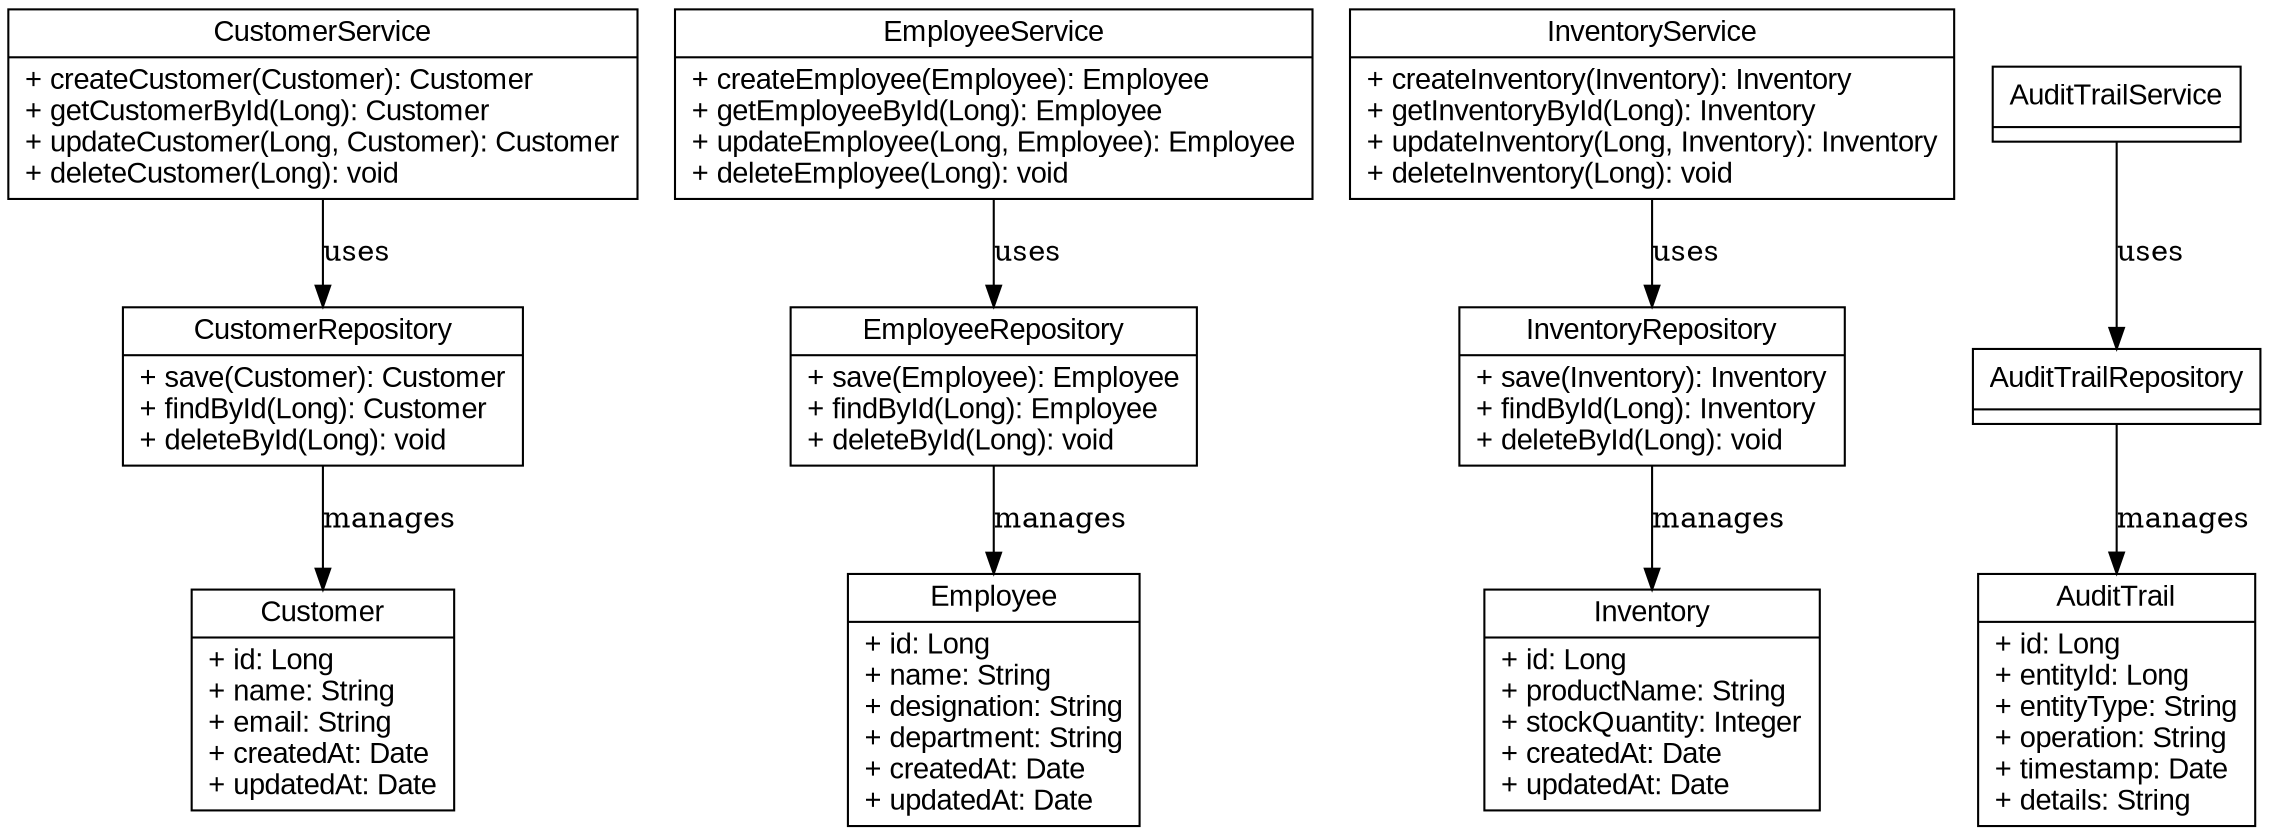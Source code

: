 digraph RecordManagementAppClasses {
    rankdir=TB;
    node [shape=record, fontname=Arial];

    // Entity Classes
    Customer [label="{Customer|+ id: Long\l+ name: String\l+ email: String\l+ createdAt: Date\l+ updatedAt: Date\l}"];
    Employee [label="{Employee|+ id: Long\l+ name: String\l+ designation: String\l+ department: String\l+ createdAt: Date\l+ updatedAt: Date\l}"];
    Inventory [label="{Inventory|+ id: Long\l+ productName: String\l+ stockQuantity: Integer\l+ createdAt: Date\l+ updatedAt: Date\l}"];
    AuditTrail [label="{AuditTrail|+ id: Long\l+ entityId: Long\l+ entityType: String\l+ operation: String\l+ timestamp: Date\l+ details: String\l}"];

    // Service Classes
    CustomerService [label="{CustomerService|+ createCustomer(Customer): Customer\l+ getCustomerById(Long): Customer\l+ updateCustomer(Long, Customer): Customer\l+ deleteCustomer(Long): void\l}"];
    EmployeeService [label="{EmployeeService|+ createEmployee(Employee): Employee\l+ getEmployeeById(Long): Employee\l+ updateEmployee(Long, Employee): Employee\l+ deleteEmployee(Long): void\l}"];
    InventoryService [label="{InventoryService|+ createInventory(Inventory): Inventory\l+ getInventoryById(Long): Inventory\l+ updateInventory(Long, Inventory): Inventory\l+ deleteInventory(Long): void\l}"];
    AuditTrailService [label="{AuditTrailService|+ getAuditTrailById(Long): AuditTrail\l+ getAllAuditTrails(): List<AuditTrail>\l}"];

    // Repository Classes
    CustomerRepository [label="{CustomerRepository|+ save(Customer): Customer\l+ findById(Long): Customer\l+ deleteById(Long): void\l}"];
    EmployeeRepository [label="{EmployeeRepository|+ save(Employee): Employee\l+ findById(Long): Employee\l+ deleteById(Long): void\l}"];
    InventoryRepository [label="{InventoryRepository|+ save(Inventory): Inventory\l+ findById(Long): Inventory\l+ deleteById(Long): void\l}"];
    AuditTrailRepository [label="{AuditTrailRepository|+ save(AuditTrail): AuditTrail\l+ findById(Long): AuditTrail\l+ findAll(): List<AuditTrail>\l}"];

    // Relationships
    CustomerService -> CustomerRepository [label="uses"];
    EmployeeService -> EmployeeRepository [label="uses"];
    InventoryService -> InventoryRepository [label="uses"];
    AuditTrailService -> AuditTrailRepository [label="uses"];

    CustomerRepository -> Customer [label="manages"];
    EmployeeRepository -> Employee [label="manages"];
    InventoryRepository -> Inventory [label="manages"];
    AuditTrailRepository -> AuditTrail [label="manages"];
}